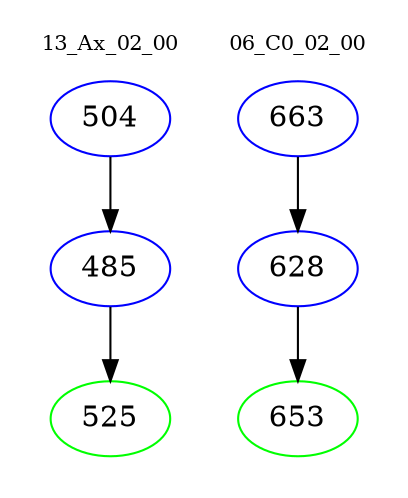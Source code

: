 digraph{
subgraph cluster_0 {
color = white
label = "13_Ax_02_00";
fontsize=10;
T0_504 [label="504", color="blue"]
T0_504 -> T0_485 [color="black"]
T0_485 [label="485", color="blue"]
T0_485 -> T0_525 [color="black"]
T0_525 [label="525", color="green"]
}
subgraph cluster_1 {
color = white
label = "06_C0_02_00";
fontsize=10;
T1_663 [label="663", color="blue"]
T1_663 -> T1_628 [color="black"]
T1_628 [label="628", color="blue"]
T1_628 -> T1_653 [color="black"]
T1_653 [label="653", color="green"]
}
}
